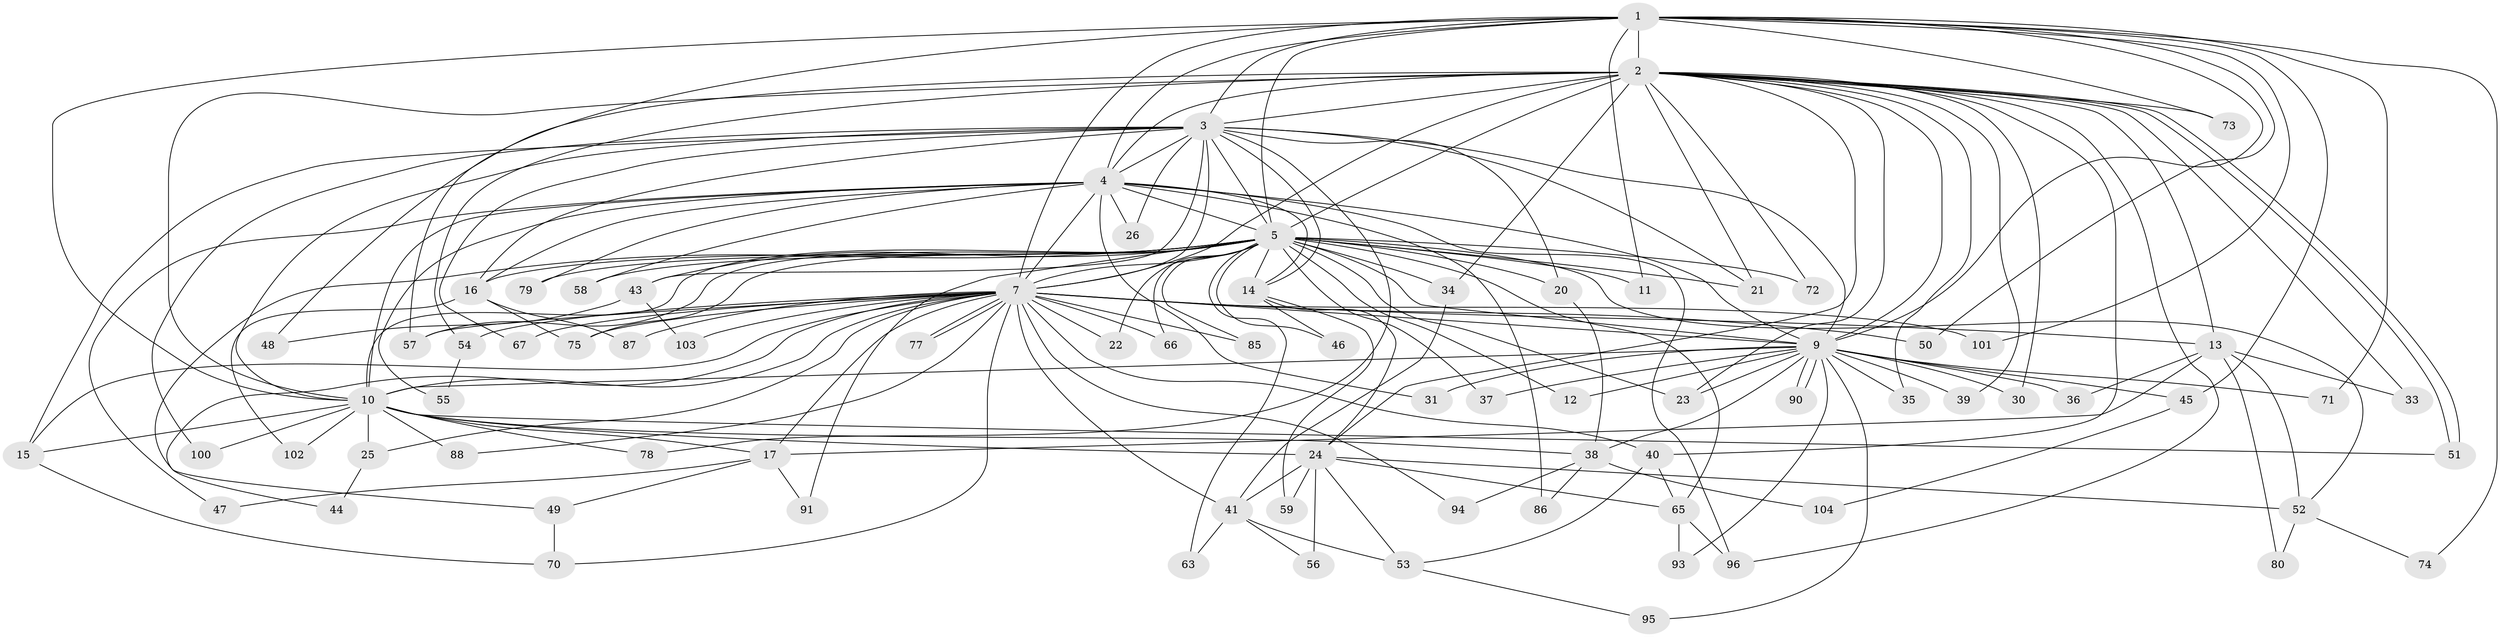 // original degree distribution, {17: 0.019230769230769232, 24: 0.028846153846153848, 21: 0.019230769230769232, 33: 0.009615384615384616, 12: 0.009615384615384616, 20: 0.009615384615384616, 3: 0.16346153846153846, 7: 0.009615384615384616, 6: 0.038461538461538464, 4: 0.038461538461538464, 2: 0.6057692307692307, 9: 0.009615384615384616, 5: 0.038461538461538464}
// Generated by graph-tools (version 1.1) at 2025/11/02/27/25 16:11:00]
// undirected, 79 vertices, 187 edges
graph export_dot {
graph [start="1"]
  node [color=gray90,style=filled];
  1 [super="+42"];
  2 [super="+8"];
  3 [super="+62"];
  4 [super="+32"];
  5 [super="+6"];
  7 [super="+28"];
  9 [super="+89"];
  10 [super="+61"];
  11 [super="+84"];
  12 [super="+18"];
  13 [super="+81"];
  14;
  15 [super="+19"];
  16 [super="+29"];
  17;
  20;
  21 [super="+27"];
  22;
  23;
  24 [super="+64"];
  25;
  26;
  30;
  31;
  33;
  34;
  35;
  36;
  37;
  38 [super="+76"];
  39;
  40;
  41 [super="+69"];
  43 [super="+68"];
  44;
  45;
  46;
  47;
  48;
  49;
  50;
  51 [super="+92"];
  52;
  53 [super="+60"];
  54;
  55;
  56;
  57 [super="+99"];
  58;
  59;
  63;
  65 [super="+97"];
  66;
  67;
  70 [super="+82"];
  71;
  72;
  73;
  74;
  75 [super="+83"];
  77;
  78;
  79;
  80;
  85;
  86;
  87;
  88;
  90;
  91;
  93;
  94;
  95;
  96 [super="+98"];
  100;
  101;
  102;
  103;
  104;
  1 -- 2 [weight=3];
  1 -- 3;
  1 -- 4;
  1 -- 5 [weight=2];
  1 -- 7;
  1 -- 9;
  1 -- 10;
  1 -- 11;
  1 -- 45;
  1 -- 50;
  1 -- 57;
  1 -- 71;
  1 -- 73;
  1 -- 101;
  1 -- 74;
  2 -- 3 [weight=2];
  2 -- 4 [weight=2];
  2 -- 5 [weight=4];
  2 -- 7 [weight=2];
  2 -- 9 [weight=2];
  2 -- 10 [weight=2];
  2 -- 13;
  2 -- 23;
  2 -- 24;
  2 -- 30;
  2 -- 33;
  2 -- 34;
  2 -- 35;
  2 -- 39;
  2 -- 40;
  2 -- 48;
  2 -- 51;
  2 -- 51;
  2 -- 72;
  2 -- 73;
  2 -- 96;
  2 -- 54;
  2 -- 21;
  3 -- 4;
  3 -- 5 [weight=2];
  3 -- 7 [weight=2];
  3 -- 9;
  3 -- 10 [weight=2];
  3 -- 14;
  3 -- 15;
  3 -- 16;
  3 -- 20;
  3 -- 21;
  3 -- 26;
  3 -- 43;
  3 -- 67;
  3 -- 78;
  3 -- 100;
  4 -- 5 [weight=2];
  4 -- 7;
  4 -- 9;
  4 -- 10;
  4 -- 16;
  4 -- 26;
  4 -- 31;
  4 -- 55;
  4 -- 58;
  4 -- 79;
  4 -- 96;
  4 -- 86;
  4 -- 14;
  4 -- 47;
  5 -- 7 [weight=2];
  5 -- 9 [weight=2];
  5 -- 10 [weight=2];
  5 -- 11 [weight=2];
  5 -- 14;
  5 -- 21;
  5 -- 22;
  5 -- 23;
  5 -- 43 [weight=2];
  5 -- 46;
  5 -- 49;
  5 -- 52;
  5 -- 58;
  5 -- 75;
  5 -- 85;
  5 -- 91;
  5 -- 65;
  5 -- 66;
  5 -- 72;
  5 -- 12 [weight=2];
  5 -- 79;
  5 -- 20;
  5 -- 34;
  5 -- 37;
  5 -- 57;
  5 -- 63;
  5 -- 16;
  7 -- 9;
  7 -- 10;
  7 -- 13;
  7 -- 15;
  7 -- 22;
  7 -- 25;
  7 -- 40;
  7 -- 44;
  7 -- 50;
  7 -- 54;
  7 -- 66;
  7 -- 67;
  7 -- 70;
  7 -- 77;
  7 -- 77;
  7 -- 85;
  7 -- 87;
  7 -- 88;
  7 -- 94;
  7 -- 101;
  7 -- 103;
  7 -- 17;
  7 -- 41;
  7 -- 57;
  7 -- 75;
  9 -- 10;
  9 -- 12;
  9 -- 30;
  9 -- 31;
  9 -- 35;
  9 -- 36;
  9 -- 37;
  9 -- 39;
  9 -- 45;
  9 -- 71;
  9 -- 90;
  9 -- 90;
  9 -- 93;
  9 -- 95;
  9 -- 23;
  9 -- 38;
  10 -- 17;
  10 -- 24;
  10 -- 25;
  10 -- 38;
  10 -- 78;
  10 -- 88;
  10 -- 100;
  10 -- 102;
  10 -- 15;
  10 -- 51;
  13 -- 17;
  13 -- 33;
  13 -- 36;
  13 -- 80;
  13 -- 52;
  14 -- 46;
  14 -- 59;
  14 -- 24;
  15 -- 70;
  16 -- 102;
  16 -- 87;
  16 -- 75;
  17 -- 47;
  17 -- 49;
  17 -- 91;
  20 -- 38;
  24 -- 41;
  24 -- 52;
  24 -- 53;
  24 -- 56;
  24 -- 59;
  24 -- 65;
  25 -- 44;
  34 -- 41;
  38 -- 86;
  38 -- 94;
  38 -- 104;
  40 -- 65;
  40 -- 53;
  41 -- 53;
  41 -- 56;
  41 -- 63;
  43 -- 48;
  43 -- 103;
  45 -- 104;
  49 -- 70;
  52 -- 74;
  52 -- 80;
  53 -- 95;
  54 -- 55;
  65 -- 93;
  65 -- 96;
}
